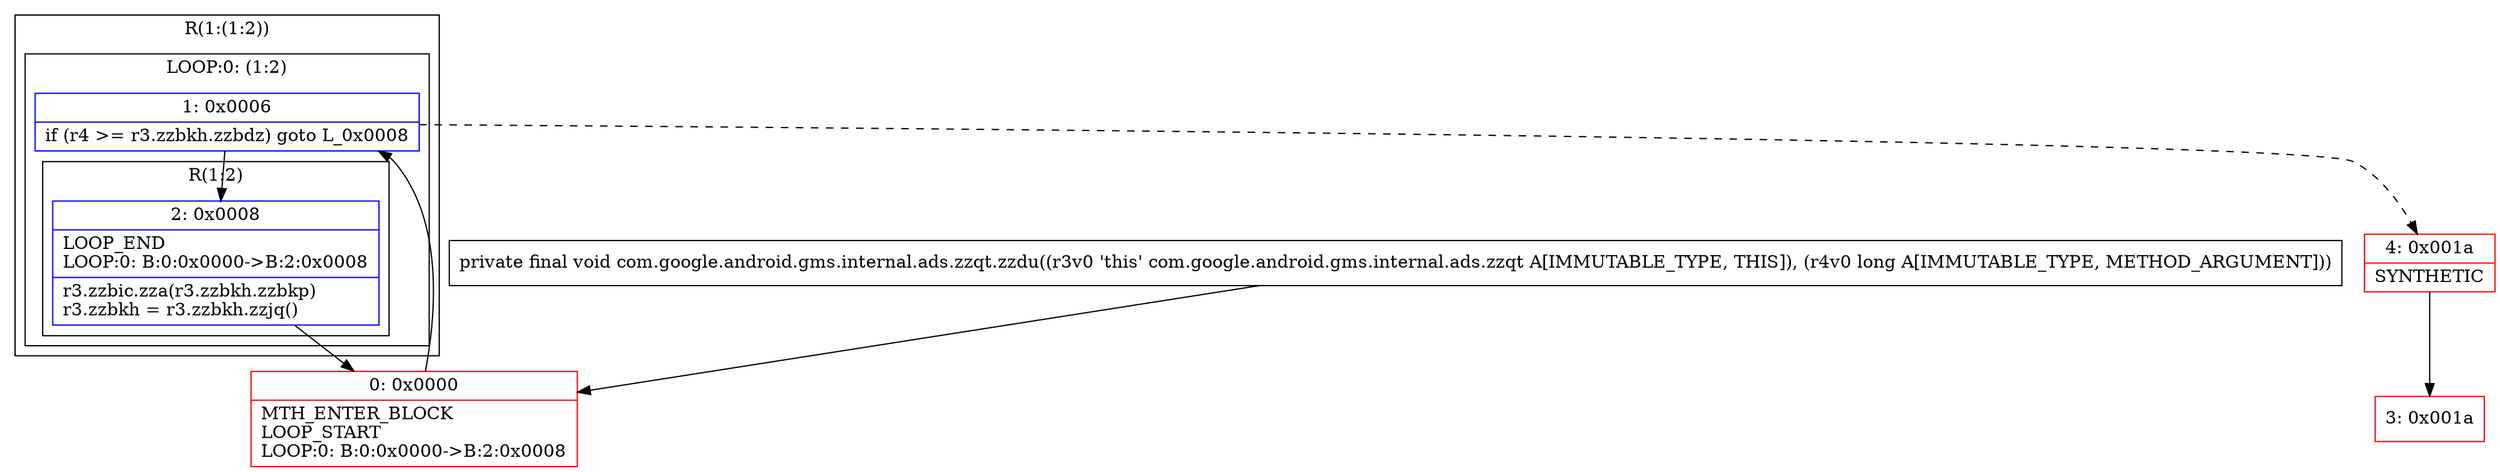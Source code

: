 digraph "CFG forcom.google.android.gms.internal.ads.zzqt.zzdu(J)V" {
subgraph cluster_Region_1980595772 {
label = "R(1:(1:2))";
node [shape=record,color=blue];
subgraph cluster_LoopRegion_1808083703 {
label = "LOOP:0: (1:2)";
node [shape=record,color=blue];
Node_1 [shape=record,label="{1\:\ 0x0006|if (r4 \>= r3.zzbkh.zzbdz) goto L_0x0008\l}"];
subgraph cluster_Region_118202417 {
label = "R(1:2)";
node [shape=record,color=blue];
Node_2 [shape=record,label="{2\:\ 0x0008|LOOP_END\lLOOP:0: B:0:0x0000\-\>B:2:0x0008\l|r3.zzbic.zza(r3.zzbkh.zzbkp)\lr3.zzbkh = r3.zzbkh.zzjq()\l}"];
}
}
}
Node_0 [shape=record,color=red,label="{0\:\ 0x0000|MTH_ENTER_BLOCK\lLOOP_START\lLOOP:0: B:0:0x0000\-\>B:2:0x0008\l}"];
Node_3 [shape=record,color=red,label="{3\:\ 0x001a}"];
Node_4 [shape=record,color=red,label="{4\:\ 0x001a|SYNTHETIC\l}"];
MethodNode[shape=record,label="{private final void com.google.android.gms.internal.ads.zzqt.zzdu((r3v0 'this' com.google.android.gms.internal.ads.zzqt A[IMMUTABLE_TYPE, THIS]), (r4v0 long A[IMMUTABLE_TYPE, METHOD_ARGUMENT])) }"];
MethodNode -> Node_0;
Node_1 -> Node_2;
Node_1 -> Node_4[style=dashed];
Node_2 -> Node_0;
Node_0 -> Node_1;
Node_4 -> Node_3;
}

